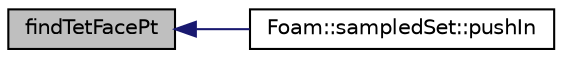 digraph "findTetFacePt"
{
  bgcolor="transparent";
  edge [fontname="Helvetica",fontsize="10",labelfontname="Helvetica",labelfontsize="10"];
  node [fontname="Helvetica",fontsize="10",shape=record];
  rankdir="LR";
  Node1 [label="findTetFacePt",height=0.2,width=0.4,color="black", fillcolor="grey75", style="filled", fontcolor="black"];
  Node1 -> Node2 [dir="back",color="midnightblue",fontsize="10",style="solid",fontname="Helvetica"];
  Node2 [label="Foam::sampledSet::pushIn",height=0.2,width=0.4,color="black",URL="$a02217.html#a3cdce4ff303aa4b3d224943b995e7a29",tooltip="Moves sample in direction of -n to it is &#39;inside&#39; of faceI. "];
}

